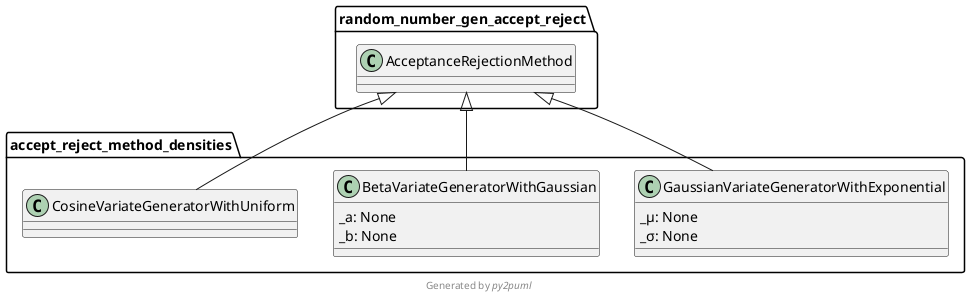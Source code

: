 @startuml accept_reject_method_densities
!pragma useIntermediatePackages false

class accept_reject_method_densities.GaussianVariateGeneratorWithExponential {
    _μ: None
    _σ: None
}
class accept_reject_method_densities.BetaVariateGeneratorWithGaussian {
    _a: None
    _b: None
}
class accept_reject_method_densities.CosineVariateGeneratorWithUniform {
}

random_number_gen_accept_reject.AcceptanceRejectionMethod <|-- accept_reject_method_densities.GaussianVariateGeneratorWithExponential
random_number_gen_accept_reject.AcceptanceRejectionMethod <|-- accept_reject_method_densities.BetaVariateGeneratorWithGaussian
random_number_gen_accept_reject.AcceptanceRejectionMethod <|-- accept_reject_method_densities.CosineVariateGeneratorWithUniform
footer Generated by //py2puml//
@enduml
